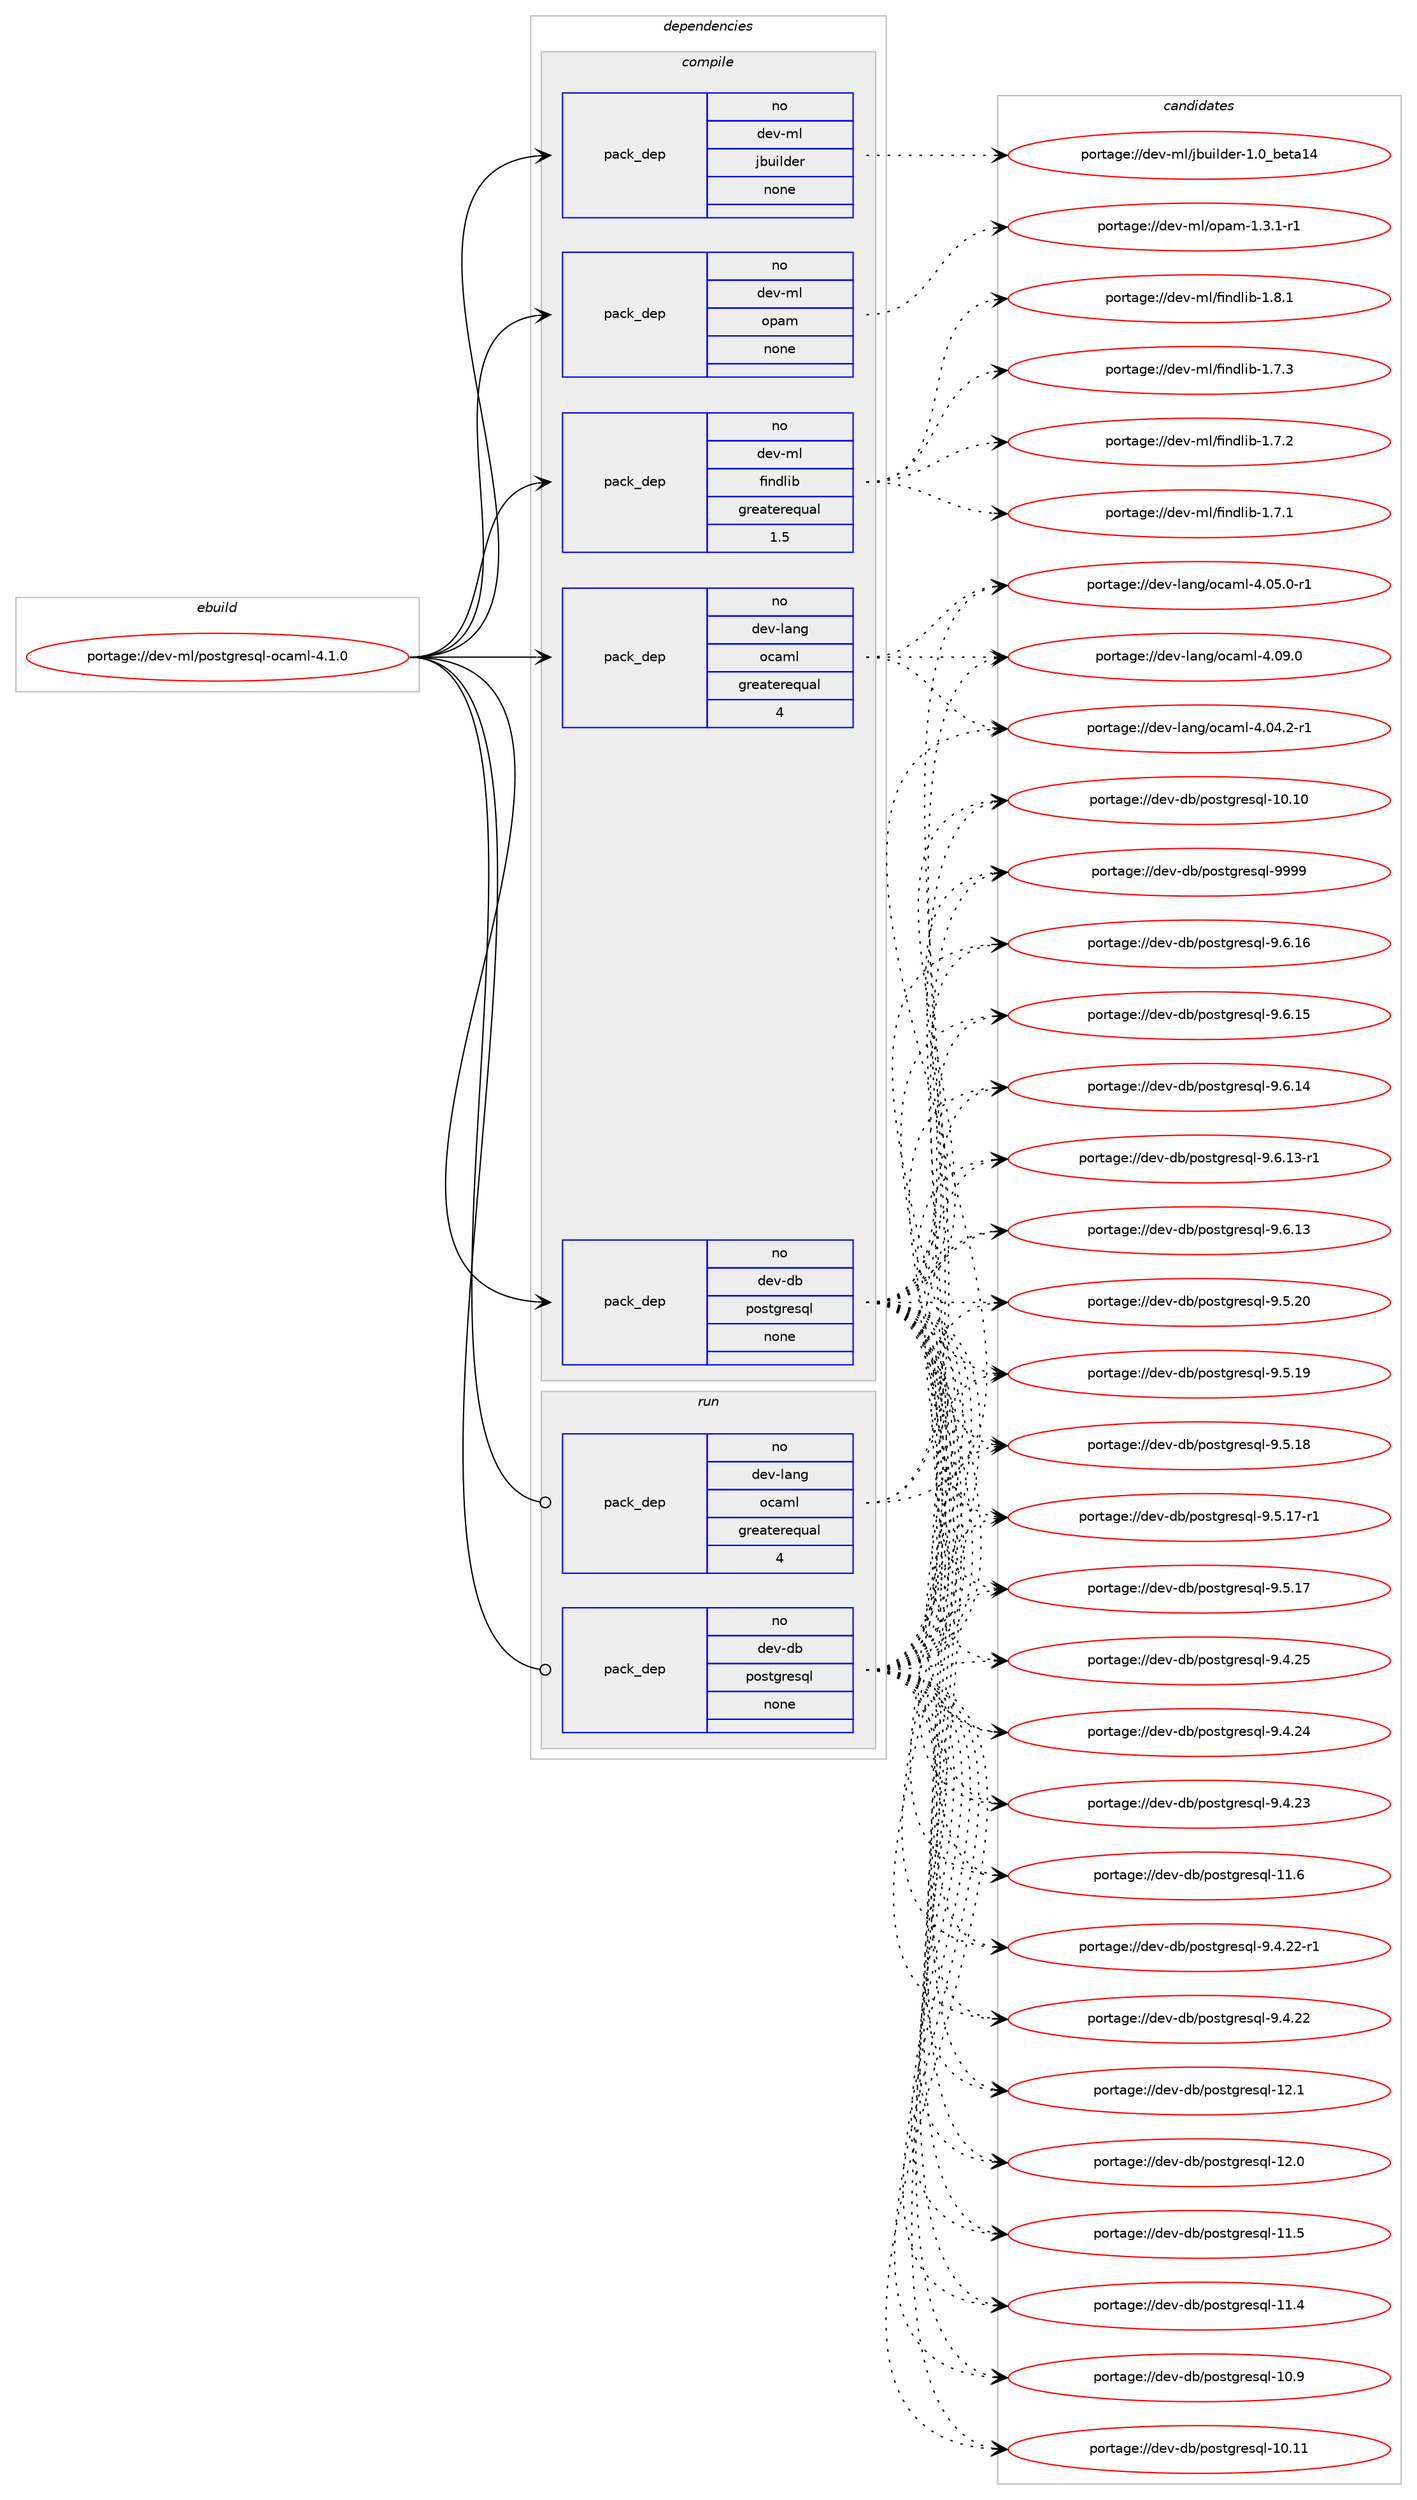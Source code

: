 digraph prolog {

# *************
# Graph options
# *************

newrank=true;
concentrate=true;
compound=true;
graph [rankdir=LR,fontname=Helvetica,fontsize=10,ranksep=1.5];#, ranksep=2.5, nodesep=0.2];
edge  [arrowhead=vee];
node  [fontname=Helvetica,fontsize=10];

# **********
# The ebuild
# **********

subgraph cluster_leftcol {
color=gray;
label=<<i>ebuild</i>>;
id [label="portage://dev-ml/postgresql-ocaml-4.1.0", color=red, width=4, href="../dev-ml/postgresql-ocaml-4.1.0.svg"];
}

# ****************
# The dependencies
# ****************

subgraph cluster_midcol {
color=gray;
label=<<i>dependencies</i>>;
subgraph cluster_compile {
fillcolor="#eeeeee";
style=filled;
label=<<i>compile</i>>;
subgraph pack373952 {
dependency501855 [label=<<TABLE BORDER="0" CELLBORDER="1" CELLSPACING="0" CELLPADDING="4" WIDTH="220"><TR><TD ROWSPAN="6" CELLPADDING="30">pack_dep</TD></TR><TR><TD WIDTH="110">no</TD></TR><TR><TD>dev-db</TD></TR><TR><TD>postgresql</TD></TR><TR><TD>none</TD></TR><TR><TD></TD></TR></TABLE>>, shape=none, color=blue];
}
id:e -> dependency501855:w [weight=20,style="solid",arrowhead="vee"];
subgraph pack373953 {
dependency501856 [label=<<TABLE BORDER="0" CELLBORDER="1" CELLSPACING="0" CELLPADDING="4" WIDTH="220"><TR><TD ROWSPAN="6" CELLPADDING="30">pack_dep</TD></TR><TR><TD WIDTH="110">no</TD></TR><TR><TD>dev-lang</TD></TR><TR><TD>ocaml</TD></TR><TR><TD>greaterequal</TD></TR><TR><TD>4</TD></TR></TABLE>>, shape=none, color=blue];
}
id:e -> dependency501856:w [weight=20,style="solid",arrowhead="vee"];
subgraph pack373954 {
dependency501857 [label=<<TABLE BORDER="0" CELLBORDER="1" CELLSPACING="0" CELLPADDING="4" WIDTH="220"><TR><TD ROWSPAN="6" CELLPADDING="30">pack_dep</TD></TR><TR><TD WIDTH="110">no</TD></TR><TR><TD>dev-ml</TD></TR><TR><TD>findlib</TD></TR><TR><TD>greaterequal</TD></TR><TR><TD>1.5</TD></TR></TABLE>>, shape=none, color=blue];
}
id:e -> dependency501857:w [weight=20,style="solid",arrowhead="vee"];
subgraph pack373955 {
dependency501858 [label=<<TABLE BORDER="0" CELLBORDER="1" CELLSPACING="0" CELLPADDING="4" WIDTH="220"><TR><TD ROWSPAN="6" CELLPADDING="30">pack_dep</TD></TR><TR><TD WIDTH="110">no</TD></TR><TR><TD>dev-ml</TD></TR><TR><TD>jbuilder</TD></TR><TR><TD>none</TD></TR><TR><TD></TD></TR></TABLE>>, shape=none, color=blue];
}
id:e -> dependency501858:w [weight=20,style="solid",arrowhead="vee"];
subgraph pack373956 {
dependency501859 [label=<<TABLE BORDER="0" CELLBORDER="1" CELLSPACING="0" CELLPADDING="4" WIDTH="220"><TR><TD ROWSPAN="6" CELLPADDING="30">pack_dep</TD></TR><TR><TD WIDTH="110">no</TD></TR><TR><TD>dev-ml</TD></TR><TR><TD>opam</TD></TR><TR><TD>none</TD></TR><TR><TD></TD></TR></TABLE>>, shape=none, color=blue];
}
id:e -> dependency501859:w [weight=20,style="solid",arrowhead="vee"];
}
subgraph cluster_compileandrun {
fillcolor="#eeeeee";
style=filled;
label=<<i>compile and run</i>>;
}
subgraph cluster_run {
fillcolor="#eeeeee";
style=filled;
label=<<i>run</i>>;
subgraph pack373957 {
dependency501860 [label=<<TABLE BORDER="0" CELLBORDER="1" CELLSPACING="0" CELLPADDING="4" WIDTH="220"><TR><TD ROWSPAN="6" CELLPADDING="30">pack_dep</TD></TR><TR><TD WIDTH="110">no</TD></TR><TR><TD>dev-db</TD></TR><TR><TD>postgresql</TD></TR><TR><TD>none</TD></TR><TR><TD></TD></TR></TABLE>>, shape=none, color=blue];
}
id:e -> dependency501860:w [weight=20,style="solid",arrowhead="odot"];
subgraph pack373958 {
dependency501861 [label=<<TABLE BORDER="0" CELLBORDER="1" CELLSPACING="0" CELLPADDING="4" WIDTH="220"><TR><TD ROWSPAN="6" CELLPADDING="30">pack_dep</TD></TR><TR><TD WIDTH="110">no</TD></TR><TR><TD>dev-lang</TD></TR><TR><TD>ocaml</TD></TR><TR><TD>greaterequal</TD></TR><TR><TD>4</TD></TR></TABLE>>, shape=none, color=blue];
}
id:e -> dependency501861:w [weight=20,style="solid",arrowhead="odot"];
}
}

# **************
# The candidates
# **************

subgraph cluster_choices {
rank=same;
color=gray;
label=<<i>candidates</i>>;

subgraph choice373952 {
color=black;
nodesep=1;
choice1001011184510098471121111151161031141011151131084557575757 [label="portage://dev-db/postgresql-9999", color=red, width=4,href="../dev-db/postgresql-9999.svg"];
choice10010111845100984711211111511610311410111511310845574654464954 [label="portage://dev-db/postgresql-9.6.16", color=red, width=4,href="../dev-db/postgresql-9.6.16.svg"];
choice10010111845100984711211111511610311410111511310845574654464953 [label="portage://dev-db/postgresql-9.6.15", color=red, width=4,href="../dev-db/postgresql-9.6.15.svg"];
choice10010111845100984711211111511610311410111511310845574654464952 [label="portage://dev-db/postgresql-9.6.14", color=red, width=4,href="../dev-db/postgresql-9.6.14.svg"];
choice100101118451009847112111115116103114101115113108455746544649514511449 [label="portage://dev-db/postgresql-9.6.13-r1", color=red, width=4,href="../dev-db/postgresql-9.6.13-r1.svg"];
choice10010111845100984711211111511610311410111511310845574654464951 [label="portage://dev-db/postgresql-9.6.13", color=red, width=4,href="../dev-db/postgresql-9.6.13.svg"];
choice10010111845100984711211111511610311410111511310845574653465048 [label="portage://dev-db/postgresql-9.5.20", color=red, width=4,href="../dev-db/postgresql-9.5.20.svg"];
choice10010111845100984711211111511610311410111511310845574653464957 [label="portage://dev-db/postgresql-9.5.19", color=red, width=4,href="../dev-db/postgresql-9.5.19.svg"];
choice10010111845100984711211111511610311410111511310845574653464956 [label="portage://dev-db/postgresql-9.5.18", color=red, width=4,href="../dev-db/postgresql-9.5.18.svg"];
choice100101118451009847112111115116103114101115113108455746534649554511449 [label="portage://dev-db/postgresql-9.5.17-r1", color=red, width=4,href="../dev-db/postgresql-9.5.17-r1.svg"];
choice10010111845100984711211111511610311410111511310845574653464955 [label="portage://dev-db/postgresql-9.5.17", color=red, width=4,href="../dev-db/postgresql-9.5.17.svg"];
choice10010111845100984711211111511610311410111511310845574652465053 [label="portage://dev-db/postgresql-9.4.25", color=red, width=4,href="../dev-db/postgresql-9.4.25.svg"];
choice10010111845100984711211111511610311410111511310845574652465052 [label="portage://dev-db/postgresql-9.4.24", color=red, width=4,href="../dev-db/postgresql-9.4.24.svg"];
choice10010111845100984711211111511610311410111511310845574652465051 [label="portage://dev-db/postgresql-9.4.23", color=red, width=4,href="../dev-db/postgresql-9.4.23.svg"];
choice100101118451009847112111115116103114101115113108455746524650504511449 [label="portage://dev-db/postgresql-9.4.22-r1", color=red, width=4,href="../dev-db/postgresql-9.4.22-r1.svg"];
choice10010111845100984711211111511610311410111511310845574652465050 [label="portage://dev-db/postgresql-9.4.22", color=red, width=4,href="../dev-db/postgresql-9.4.22.svg"];
choice1001011184510098471121111151161031141011151131084549504649 [label="portage://dev-db/postgresql-12.1", color=red, width=4,href="../dev-db/postgresql-12.1.svg"];
choice1001011184510098471121111151161031141011151131084549504648 [label="portage://dev-db/postgresql-12.0", color=red, width=4,href="../dev-db/postgresql-12.0.svg"];
choice1001011184510098471121111151161031141011151131084549494654 [label="portage://dev-db/postgresql-11.6", color=red, width=4,href="../dev-db/postgresql-11.6.svg"];
choice1001011184510098471121111151161031141011151131084549494653 [label="portage://dev-db/postgresql-11.5", color=red, width=4,href="../dev-db/postgresql-11.5.svg"];
choice1001011184510098471121111151161031141011151131084549494652 [label="portage://dev-db/postgresql-11.4", color=red, width=4,href="../dev-db/postgresql-11.4.svg"];
choice1001011184510098471121111151161031141011151131084549484657 [label="portage://dev-db/postgresql-10.9", color=red, width=4,href="../dev-db/postgresql-10.9.svg"];
choice100101118451009847112111115116103114101115113108454948464949 [label="portage://dev-db/postgresql-10.11", color=red, width=4,href="../dev-db/postgresql-10.11.svg"];
choice100101118451009847112111115116103114101115113108454948464948 [label="portage://dev-db/postgresql-10.10", color=red, width=4,href="../dev-db/postgresql-10.10.svg"];
dependency501855:e -> choice1001011184510098471121111151161031141011151131084557575757:w [style=dotted,weight="100"];
dependency501855:e -> choice10010111845100984711211111511610311410111511310845574654464954:w [style=dotted,weight="100"];
dependency501855:e -> choice10010111845100984711211111511610311410111511310845574654464953:w [style=dotted,weight="100"];
dependency501855:e -> choice10010111845100984711211111511610311410111511310845574654464952:w [style=dotted,weight="100"];
dependency501855:e -> choice100101118451009847112111115116103114101115113108455746544649514511449:w [style=dotted,weight="100"];
dependency501855:e -> choice10010111845100984711211111511610311410111511310845574654464951:w [style=dotted,weight="100"];
dependency501855:e -> choice10010111845100984711211111511610311410111511310845574653465048:w [style=dotted,weight="100"];
dependency501855:e -> choice10010111845100984711211111511610311410111511310845574653464957:w [style=dotted,weight="100"];
dependency501855:e -> choice10010111845100984711211111511610311410111511310845574653464956:w [style=dotted,weight="100"];
dependency501855:e -> choice100101118451009847112111115116103114101115113108455746534649554511449:w [style=dotted,weight="100"];
dependency501855:e -> choice10010111845100984711211111511610311410111511310845574653464955:w [style=dotted,weight="100"];
dependency501855:e -> choice10010111845100984711211111511610311410111511310845574652465053:w [style=dotted,weight="100"];
dependency501855:e -> choice10010111845100984711211111511610311410111511310845574652465052:w [style=dotted,weight="100"];
dependency501855:e -> choice10010111845100984711211111511610311410111511310845574652465051:w [style=dotted,weight="100"];
dependency501855:e -> choice100101118451009847112111115116103114101115113108455746524650504511449:w [style=dotted,weight="100"];
dependency501855:e -> choice10010111845100984711211111511610311410111511310845574652465050:w [style=dotted,weight="100"];
dependency501855:e -> choice1001011184510098471121111151161031141011151131084549504649:w [style=dotted,weight="100"];
dependency501855:e -> choice1001011184510098471121111151161031141011151131084549504648:w [style=dotted,weight="100"];
dependency501855:e -> choice1001011184510098471121111151161031141011151131084549494654:w [style=dotted,weight="100"];
dependency501855:e -> choice1001011184510098471121111151161031141011151131084549494653:w [style=dotted,weight="100"];
dependency501855:e -> choice1001011184510098471121111151161031141011151131084549494652:w [style=dotted,weight="100"];
dependency501855:e -> choice1001011184510098471121111151161031141011151131084549484657:w [style=dotted,weight="100"];
dependency501855:e -> choice100101118451009847112111115116103114101115113108454948464949:w [style=dotted,weight="100"];
dependency501855:e -> choice100101118451009847112111115116103114101115113108454948464948:w [style=dotted,weight="100"];
}
subgraph choice373953 {
color=black;
nodesep=1;
choice100101118451089711010347111999710910845524648574648 [label="portage://dev-lang/ocaml-4.09.0", color=red, width=4,href="../dev-lang/ocaml-4.09.0.svg"];
choice1001011184510897110103471119997109108455246485346484511449 [label="portage://dev-lang/ocaml-4.05.0-r1", color=red, width=4,href="../dev-lang/ocaml-4.05.0-r1.svg"];
choice1001011184510897110103471119997109108455246485246504511449 [label="portage://dev-lang/ocaml-4.04.2-r1", color=red, width=4,href="../dev-lang/ocaml-4.04.2-r1.svg"];
dependency501856:e -> choice100101118451089711010347111999710910845524648574648:w [style=dotted,weight="100"];
dependency501856:e -> choice1001011184510897110103471119997109108455246485346484511449:w [style=dotted,weight="100"];
dependency501856:e -> choice1001011184510897110103471119997109108455246485246504511449:w [style=dotted,weight="100"];
}
subgraph choice373954 {
color=black;
nodesep=1;
choice100101118451091084710210511010010810598454946564649 [label="portage://dev-ml/findlib-1.8.1", color=red, width=4,href="../dev-ml/findlib-1.8.1.svg"];
choice100101118451091084710210511010010810598454946554651 [label="portage://dev-ml/findlib-1.7.3", color=red, width=4,href="../dev-ml/findlib-1.7.3.svg"];
choice100101118451091084710210511010010810598454946554650 [label="portage://dev-ml/findlib-1.7.2", color=red, width=4,href="../dev-ml/findlib-1.7.2.svg"];
choice100101118451091084710210511010010810598454946554649 [label="portage://dev-ml/findlib-1.7.1", color=red, width=4,href="../dev-ml/findlib-1.7.1.svg"];
dependency501857:e -> choice100101118451091084710210511010010810598454946564649:w [style=dotted,weight="100"];
dependency501857:e -> choice100101118451091084710210511010010810598454946554651:w [style=dotted,weight="100"];
dependency501857:e -> choice100101118451091084710210511010010810598454946554650:w [style=dotted,weight="100"];
dependency501857:e -> choice100101118451091084710210511010010810598454946554649:w [style=dotted,weight="100"];
}
subgraph choice373955 {
color=black;
nodesep=1;
choice100101118451091084710698117105108100101114454946489598101116974952 [label="portage://dev-ml/jbuilder-1.0_beta14", color=red, width=4,href="../dev-ml/jbuilder-1.0_beta14.svg"];
dependency501858:e -> choice100101118451091084710698117105108100101114454946489598101116974952:w [style=dotted,weight="100"];
}
subgraph choice373956 {
color=black;
nodesep=1;
choice1001011184510910847111112971094549465146494511449 [label="portage://dev-ml/opam-1.3.1-r1", color=red, width=4,href="../dev-ml/opam-1.3.1-r1.svg"];
dependency501859:e -> choice1001011184510910847111112971094549465146494511449:w [style=dotted,weight="100"];
}
subgraph choice373957 {
color=black;
nodesep=1;
choice1001011184510098471121111151161031141011151131084557575757 [label="portage://dev-db/postgresql-9999", color=red, width=4,href="../dev-db/postgresql-9999.svg"];
choice10010111845100984711211111511610311410111511310845574654464954 [label="portage://dev-db/postgresql-9.6.16", color=red, width=4,href="../dev-db/postgresql-9.6.16.svg"];
choice10010111845100984711211111511610311410111511310845574654464953 [label="portage://dev-db/postgresql-9.6.15", color=red, width=4,href="../dev-db/postgresql-9.6.15.svg"];
choice10010111845100984711211111511610311410111511310845574654464952 [label="portage://dev-db/postgresql-9.6.14", color=red, width=4,href="../dev-db/postgresql-9.6.14.svg"];
choice100101118451009847112111115116103114101115113108455746544649514511449 [label="portage://dev-db/postgresql-9.6.13-r1", color=red, width=4,href="../dev-db/postgresql-9.6.13-r1.svg"];
choice10010111845100984711211111511610311410111511310845574654464951 [label="portage://dev-db/postgresql-9.6.13", color=red, width=4,href="../dev-db/postgresql-9.6.13.svg"];
choice10010111845100984711211111511610311410111511310845574653465048 [label="portage://dev-db/postgresql-9.5.20", color=red, width=4,href="../dev-db/postgresql-9.5.20.svg"];
choice10010111845100984711211111511610311410111511310845574653464957 [label="portage://dev-db/postgresql-9.5.19", color=red, width=4,href="../dev-db/postgresql-9.5.19.svg"];
choice10010111845100984711211111511610311410111511310845574653464956 [label="portage://dev-db/postgresql-9.5.18", color=red, width=4,href="../dev-db/postgresql-9.5.18.svg"];
choice100101118451009847112111115116103114101115113108455746534649554511449 [label="portage://dev-db/postgresql-9.5.17-r1", color=red, width=4,href="../dev-db/postgresql-9.5.17-r1.svg"];
choice10010111845100984711211111511610311410111511310845574653464955 [label="portage://dev-db/postgresql-9.5.17", color=red, width=4,href="../dev-db/postgresql-9.5.17.svg"];
choice10010111845100984711211111511610311410111511310845574652465053 [label="portage://dev-db/postgresql-9.4.25", color=red, width=4,href="../dev-db/postgresql-9.4.25.svg"];
choice10010111845100984711211111511610311410111511310845574652465052 [label="portage://dev-db/postgresql-9.4.24", color=red, width=4,href="../dev-db/postgresql-9.4.24.svg"];
choice10010111845100984711211111511610311410111511310845574652465051 [label="portage://dev-db/postgresql-9.4.23", color=red, width=4,href="../dev-db/postgresql-9.4.23.svg"];
choice100101118451009847112111115116103114101115113108455746524650504511449 [label="portage://dev-db/postgresql-9.4.22-r1", color=red, width=4,href="../dev-db/postgresql-9.4.22-r1.svg"];
choice10010111845100984711211111511610311410111511310845574652465050 [label="portage://dev-db/postgresql-9.4.22", color=red, width=4,href="../dev-db/postgresql-9.4.22.svg"];
choice1001011184510098471121111151161031141011151131084549504649 [label="portage://dev-db/postgresql-12.1", color=red, width=4,href="../dev-db/postgresql-12.1.svg"];
choice1001011184510098471121111151161031141011151131084549504648 [label="portage://dev-db/postgresql-12.0", color=red, width=4,href="../dev-db/postgresql-12.0.svg"];
choice1001011184510098471121111151161031141011151131084549494654 [label="portage://dev-db/postgresql-11.6", color=red, width=4,href="../dev-db/postgresql-11.6.svg"];
choice1001011184510098471121111151161031141011151131084549494653 [label="portage://dev-db/postgresql-11.5", color=red, width=4,href="../dev-db/postgresql-11.5.svg"];
choice1001011184510098471121111151161031141011151131084549494652 [label="portage://dev-db/postgresql-11.4", color=red, width=4,href="../dev-db/postgresql-11.4.svg"];
choice1001011184510098471121111151161031141011151131084549484657 [label="portage://dev-db/postgresql-10.9", color=red, width=4,href="../dev-db/postgresql-10.9.svg"];
choice100101118451009847112111115116103114101115113108454948464949 [label="portage://dev-db/postgresql-10.11", color=red, width=4,href="../dev-db/postgresql-10.11.svg"];
choice100101118451009847112111115116103114101115113108454948464948 [label="portage://dev-db/postgresql-10.10", color=red, width=4,href="../dev-db/postgresql-10.10.svg"];
dependency501860:e -> choice1001011184510098471121111151161031141011151131084557575757:w [style=dotted,weight="100"];
dependency501860:e -> choice10010111845100984711211111511610311410111511310845574654464954:w [style=dotted,weight="100"];
dependency501860:e -> choice10010111845100984711211111511610311410111511310845574654464953:w [style=dotted,weight="100"];
dependency501860:e -> choice10010111845100984711211111511610311410111511310845574654464952:w [style=dotted,weight="100"];
dependency501860:e -> choice100101118451009847112111115116103114101115113108455746544649514511449:w [style=dotted,weight="100"];
dependency501860:e -> choice10010111845100984711211111511610311410111511310845574654464951:w [style=dotted,weight="100"];
dependency501860:e -> choice10010111845100984711211111511610311410111511310845574653465048:w [style=dotted,weight="100"];
dependency501860:e -> choice10010111845100984711211111511610311410111511310845574653464957:w [style=dotted,weight="100"];
dependency501860:e -> choice10010111845100984711211111511610311410111511310845574653464956:w [style=dotted,weight="100"];
dependency501860:e -> choice100101118451009847112111115116103114101115113108455746534649554511449:w [style=dotted,weight="100"];
dependency501860:e -> choice10010111845100984711211111511610311410111511310845574653464955:w [style=dotted,weight="100"];
dependency501860:e -> choice10010111845100984711211111511610311410111511310845574652465053:w [style=dotted,weight="100"];
dependency501860:e -> choice10010111845100984711211111511610311410111511310845574652465052:w [style=dotted,weight="100"];
dependency501860:e -> choice10010111845100984711211111511610311410111511310845574652465051:w [style=dotted,weight="100"];
dependency501860:e -> choice100101118451009847112111115116103114101115113108455746524650504511449:w [style=dotted,weight="100"];
dependency501860:e -> choice10010111845100984711211111511610311410111511310845574652465050:w [style=dotted,weight="100"];
dependency501860:e -> choice1001011184510098471121111151161031141011151131084549504649:w [style=dotted,weight="100"];
dependency501860:e -> choice1001011184510098471121111151161031141011151131084549504648:w [style=dotted,weight="100"];
dependency501860:e -> choice1001011184510098471121111151161031141011151131084549494654:w [style=dotted,weight="100"];
dependency501860:e -> choice1001011184510098471121111151161031141011151131084549494653:w [style=dotted,weight="100"];
dependency501860:e -> choice1001011184510098471121111151161031141011151131084549494652:w [style=dotted,weight="100"];
dependency501860:e -> choice1001011184510098471121111151161031141011151131084549484657:w [style=dotted,weight="100"];
dependency501860:e -> choice100101118451009847112111115116103114101115113108454948464949:w [style=dotted,weight="100"];
dependency501860:e -> choice100101118451009847112111115116103114101115113108454948464948:w [style=dotted,weight="100"];
}
subgraph choice373958 {
color=black;
nodesep=1;
choice100101118451089711010347111999710910845524648574648 [label="portage://dev-lang/ocaml-4.09.0", color=red, width=4,href="../dev-lang/ocaml-4.09.0.svg"];
choice1001011184510897110103471119997109108455246485346484511449 [label="portage://dev-lang/ocaml-4.05.0-r1", color=red, width=4,href="../dev-lang/ocaml-4.05.0-r1.svg"];
choice1001011184510897110103471119997109108455246485246504511449 [label="portage://dev-lang/ocaml-4.04.2-r1", color=red, width=4,href="../dev-lang/ocaml-4.04.2-r1.svg"];
dependency501861:e -> choice100101118451089711010347111999710910845524648574648:w [style=dotted,weight="100"];
dependency501861:e -> choice1001011184510897110103471119997109108455246485346484511449:w [style=dotted,weight="100"];
dependency501861:e -> choice1001011184510897110103471119997109108455246485246504511449:w [style=dotted,weight="100"];
}
}

}
